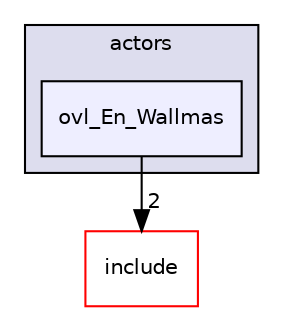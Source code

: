 digraph "src/overlays/actors/ovl_En_Wallmas" {
  compound=true
  node [ fontsize="10", fontname="Helvetica"];
  edge [ labelfontsize="10", labelfontname="Helvetica"];
  subgraph clusterdir_e93473484be31ce7bcb356bd643a22f8 {
    graph [ bgcolor="#ddddee", pencolor="black", label="actors" fontname="Helvetica", fontsize="10", URL="dir_e93473484be31ce7bcb356bd643a22f8.html"]
  dir_d2c0b57a86017e0e255a0e943f6169c2 [shape=box, label="ovl_En_Wallmas", style="filled", fillcolor="#eeeeff", pencolor="black", URL="dir_d2c0b57a86017e0e255a0e943f6169c2.html"];
  }
  dir_d44c64559bbebec7f509842c48db8b23 [shape=box label="include" fillcolor="white" style="filled" color="red" URL="dir_d44c64559bbebec7f509842c48db8b23.html"];
  dir_d2c0b57a86017e0e255a0e943f6169c2->dir_d44c64559bbebec7f509842c48db8b23 [headlabel="2", labeldistance=1.5 headhref="dir_000376_000000.html"];
}
